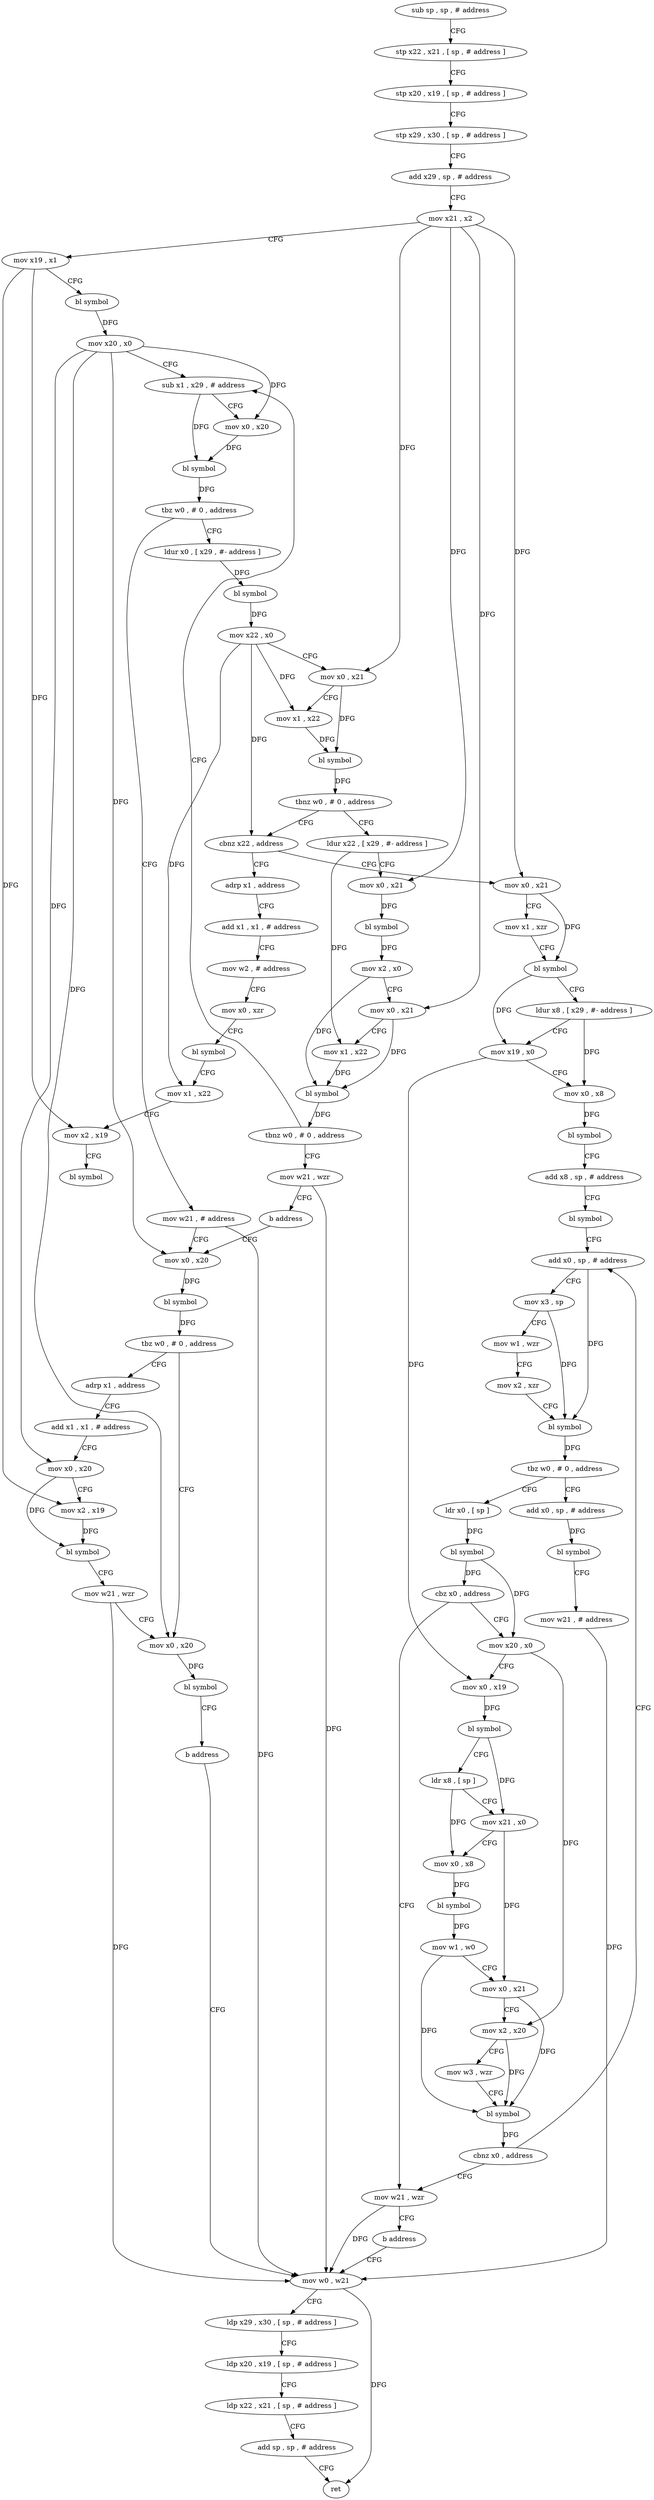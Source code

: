 digraph "func" {
"4213872" [label = "sub sp , sp , # address" ]
"4213876" [label = "stp x22 , x21 , [ sp , # address ]" ]
"4213880" [label = "stp x20 , x19 , [ sp , # address ]" ]
"4213884" [label = "stp x29 , x30 , [ sp , # address ]" ]
"4213888" [label = "add x29 , sp , # address" ]
"4213892" [label = "mov x21 , x2" ]
"4213896" [label = "mov x19 , x1" ]
"4213900" [label = "bl symbol" ]
"4213904" [label = "mov x20 , x0" ]
"4213908" [label = "sub x1 , x29 , # address" ]
"4213992" [label = "mov w21 , # address" ]
"4213996" [label = "mov x0 , x20" ]
"4213924" [label = "ldur x0 , [ x29 , #- address ]" ]
"4213928" [label = "bl symbol" ]
"4213932" [label = "mov x22 , x0" ]
"4213936" [label = "mov x0 , x21" ]
"4213940" [label = "mov x1 , x22" ]
"4213944" [label = "bl symbol" ]
"4213948" [label = "tbnz w0 , # 0 , address" ]
"4214044" [label = "cbnz x22 , address" ]
"4213952" [label = "ldur x22 , [ x29 , #- address ]" ]
"4214032" [label = "mov x0 , x20" ]
"4214036" [label = "bl symbol" ]
"4214040" [label = "b address" ]
"4214192" [label = "mov w0 , w21" ]
"4214008" [label = "adrp x1 , address" ]
"4214012" [label = "add x1 , x1 , # address" ]
"4214016" [label = "mov x0 , x20" ]
"4214020" [label = "mov x2 , x19" ]
"4214024" [label = "bl symbol" ]
"4214028" [label = "mov w21 , wzr" ]
"4214216" [label = "adrp x1 , address" ]
"4214048" [label = "mov x0 , x21" ]
"4213956" [label = "mov x0 , x21" ]
"4213960" [label = "bl symbol" ]
"4213964" [label = "mov x2 , x0" ]
"4213968" [label = "mov x0 , x21" ]
"4213972" [label = "mov x1 , x22" ]
"4213976" [label = "bl symbol" ]
"4213980" [label = "tbnz w0 , # 0 , address" ]
"4213984" [label = "mov w21 , wzr" ]
"4214196" [label = "ldp x29 , x30 , [ sp , # address ]" ]
"4214200" [label = "ldp x20 , x19 , [ sp , # address ]" ]
"4214204" [label = "ldp x22 , x21 , [ sp , # address ]" ]
"4214208" [label = "add sp , sp , # address" ]
"4214212" [label = "ret" ]
"4214220" [label = "add x1 , x1 , # address" ]
"4214224" [label = "mov w2 , # address" ]
"4214228" [label = "mov x0 , xzr" ]
"4214232" [label = "bl symbol" ]
"4214236" [label = "mov x1 , x22" ]
"4214240" [label = "mov x2 , x19" ]
"4214244" [label = "bl symbol" ]
"4214052" [label = "mov x1 , xzr" ]
"4214056" [label = "bl symbol" ]
"4214060" [label = "ldur x8 , [ x29 , #- address ]" ]
"4214064" [label = "mov x19 , x0" ]
"4214068" [label = "mov x0 , x8" ]
"4214072" [label = "bl symbol" ]
"4214076" [label = "add x8 , sp , # address" ]
"4214080" [label = "bl symbol" ]
"4214084" [label = "add x0 , sp , # address" ]
"4213912" [label = "mov x0 , x20" ]
"4213916" [label = "bl symbol" ]
"4213920" [label = "tbz w0 , # 0 , address" ]
"4213988" [label = "b address" ]
"4214180" [label = "add x0 , sp , # address" ]
"4214184" [label = "bl symbol" ]
"4214188" [label = "mov w21 , # address" ]
"4214108" [label = "ldr x0 , [ sp ]" ]
"4214112" [label = "bl symbol" ]
"4214116" [label = "cbz x0 , address" ]
"4214172" [label = "mov w21 , wzr" ]
"4214120" [label = "mov x20 , x0" ]
"4214000" [label = "bl symbol" ]
"4214004" [label = "tbz w0 , # 0 , address" ]
"4214176" [label = "b address" ]
"4214124" [label = "mov x0 , x19" ]
"4214128" [label = "bl symbol" ]
"4214132" [label = "ldr x8 , [ sp ]" ]
"4214136" [label = "mov x21 , x0" ]
"4214140" [label = "mov x0 , x8" ]
"4214144" [label = "bl symbol" ]
"4214148" [label = "mov w1 , w0" ]
"4214152" [label = "mov x0 , x21" ]
"4214156" [label = "mov x2 , x20" ]
"4214160" [label = "mov w3 , wzr" ]
"4214164" [label = "bl symbol" ]
"4214168" [label = "cbnz x0 , address" ]
"4214088" [label = "mov x3 , sp" ]
"4214092" [label = "mov w1 , wzr" ]
"4214096" [label = "mov x2 , xzr" ]
"4214100" [label = "bl symbol" ]
"4214104" [label = "tbz w0 , # 0 , address" ]
"4213872" -> "4213876" [ label = "CFG" ]
"4213876" -> "4213880" [ label = "CFG" ]
"4213880" -> "4213884" [ label = "CFG" ]
"4213884" -> "4213888" [ label = "CFG" ]
"4213888" -> "4213892" [ label = "CFG" ]
"4213892" -> "4213896" [ label = "CFG" ]
"4213892" -> "4213936" [ label = "DFG" ]
"4213892" -> "4213956" [ label = "DFG" ]
"4213892" -> "4213968" [ label = "DFG" ]
"4213892" -> "4214048" [ label = "DFG" ]
"4213896" -> "4213900" [ label = "CFG" ]
"4213896" -> "4214020" [ label = "DFG" ]
"4213896" -> "4214240" [ label = "DFG" ]
"4213900" -> "4213904" [ label = "DFG" ]
"4213904" -> "4213908" [ label = "CFG" ]
"4213904" -> "4213912" [ label = "DFG" ]
"4213904" -> "4213996" [ label = "DFG" ]
"4213904" -> "4214032" [ label = "DFG" ]
"4213904" -> "4214016" [ label = "DFG" ]
"4213908" -> "4213912" [ label = "CFG" ]
"4213908" -> "4213916" [ label = "DFG" ]
"4213992" -> "4213996" [ label = "CFG" ]
"4213992" -> "4214192" [ label = "DFG" ]
"4213996" -> "4214000" [ label = "DFG" ]
"4213924" -> "4213928" [ label = "DFG" ]
"4213928" -> "4213932" [ label = "DFG" ]
"4213932" -> "4213936" [ label = "CFG" ]
"4213932" -> "4213940" [ label = "DFG" ]
"4213932" -> "4214044" [ label = "DFG" ]
"4213932" -> "4214236" [ label = "DFG" ]
"4213936" -> "4213940" [ label = "CFG" ]
"4213936" -> "4213944" [ label = "DFG" ]
"4213940" -> "4213944" [ label = "DFG" ]
"4213944" -> "4213948" [ label = "DFG" ]
"4213948" -> "4214044" [ label = "CFG" ]
"4213948" -> "4213952" [ label = "CFG" ]
"4214044" -> "4214216" [ label = "CFG" ]
"4214044" -> "4214048" [ label = "CFG" ]
"4213952" -> "4213956" [ label = "CFG" ]
"4213952" -> "4213972" [ label = "DFG" ]
"4214032" -> "4214036" [ label = "DFG" ]
"4214036" -> "4214040" [ label = "CFG" ]
"4214040" -> "4214192" [ label = "CFG" ]
"4214192" -> "4214196" [ label = "CFG" ]
"4214192" -> "4214212" [ label = "DFG" ]
"4214008" -> "4214012" [ label = "CFG" ]
"4214012" -> "4214016" [ label = "CFG" ]
"4214016" -> "4214020" [ label = "CFG" ]
"4214016" -> "4214024" [ label = "DFG" ]
"4214020" -> "4214024" [ label = "DFG" ]
"4214024" -> "4214028" [ label = "CFG" ]
"4214028" -> "4214032" [ label = "CFG" ]
"4214028" -> "4214192" [ label = "DFG" ]
"4214216" -> "4214220" [ label = "CFG" ]
"4214048" -> "4214052" [ label = "CFG" ]
"4214048" -> "4214056" [ label = "DFG" ]
"4213956" -> "4213960" [ label = "DFG" ]
"4213960" -> "4213964" [ label = "DFG" ]
"4213964" -> "4213968" [ label = "CFG" ]
"4213964" -> "4213976" [ label = "DFG" ]
"4213968" -> "4213972" [ label = "CFG" ]
"4213968" -> "4213976" [ label = "DFG" ]
"4213972" -> "4213976" [ label = "DFG" ]
"4213976" -> "4213980" [ label = "DFG" ]
"4213980" -> "4213908" [ label = "CFG" ]
"4213980" -> "4213984" [ label = "CFG" ]
"4213984" -> "4213988" [ label = "CFG" ]
"4213984" -> "4214192" [ label = "DFG" ]
"4214196" -> "4214200" [ label = "CFG" ]
"4214200" -> "4214204" [ label = "CFG" ]
"4214204" -> "4214208" [ label = "CFG" ]
"4214208" -> "4214212" [ label = "CFG" ]
"4214220" -> "4214224" [ label = "CFG" ]
"4214224" -> "4214228" [ label = "CFG" ]
"4214228" -> "4214232" [ label = "CFG" ]
"4214232" -> "4214236" [ label = "CFG" ]
"4214236" -> "4214240" [ label = "CFG" ]
"4214240" -> "4214244" [ label = "CFG" ]
"4214052" -> "4214056" [ label = "CFG" ]
"4214056" -> "4214060" [ label = "CFG" ]
"4214056" -> "4214064" [ label = "DFG" ]
"4214060" -> "4214064" [ label = "CFG" ]
"4214060" -> "4214068" [ label = "DFG" ]
"4214064" -> "4214068" [ label = "CFG" ]
"4214064" -> "4214124" [ label = "DFG" ]
"4214068" -> "4214072" [ label = "DFG" ]
"4214072" -> "4214076" [ label = "CFG" ]
"4214076" -> "4214080" [ label = "CFG" ]
"4214080" -> "4214084" [ label = "CFG" ]
"4214084" -> "4214088" [ label = "CFG" ]
"4214084" -> "4214100" [ label = "DFG" ]
"4213912" -> "4213916" [ label = "DFG" ]
"4213916" -> "4213920" [ label = "DFG" ]
"4213920" -> "4213992" [ label = "CFG" ]
"4213920" -> "4213924" [ label = "CFG" ]
"4213988" -> "4213996" [ label = "CFG" ]
"4214180" -> "4214184" [ label = "DFG" ]
"4214184" -> "4214188" [ label = "CFG" ]
"4214188" -> "4214192" [ label = "DFG" ]
"4214108" -> "4214112" [ label = "DFG" ]
"4214112" -> "4214116" [ label = "DFG" ]
"4214112" -> "4214120" [ label = "DFG" ]
"4214116" -> "4214172" [ label = "CFG" ]
"4214116" -> "4214120" [ label = "CFG" ]
"4214172" -> "4214176" [ label = "CFG" ]
"4214172" -> "4214192" [ label = "DFG" ]
"4214120" -> "4214124" [ label = "CFG" ]
"4214120" -> "4214156" [ label = "DFG" ]
"4214000" -> "4214004" [ label = "DFG" ]
"4214004" -> "4214032" [ label = "CFG" ]
"4214004" -> "4214008" [ label = "CFG" ]
"4214176" -> "4214192" [ label = "CFG" ]
"4214124" -> "4214128" [ label = "DFG" ]
"4214128" -> "4214132" [ label = "CFG" ]
"4214128" -> "4214136" [ label = "DFG" ]
"4214132" -> "4214136" [ label = "CFG" ]
"4214132" -> "4214140" [ label = "DFG" ]
"4214136" -> "4214140" [ label = "CFG" ]
"4214136" -> "4214152" [ label = "DFG" ]
"4214140" -> "4214144" [ label = "DFG" ]
"4214144" -> "4214148" [ label = "DFG" ]
"4214148" -> "4214152" [ label = "CFG" ]
"4214148" -> "4214164" [ label = "DFG" ]
"4214152" -> "4214156" [ label = "CFG" ]
"4214152" -> "4214164" [ label = "DFG" ]
"4214156" -> "4214160" [ label = "CFG" ]
"4214156" -> "4214164" [ label = "DFG" ]
"4214160" -> "4214164" [ label = "CFG" ]
"4214164" -> "4214168" [ label = "DFG" ]
"4214168" -> "4214084" [ label = "CFG" ]
"4214168" -> "4214172" [ label = "CFG" ]
"4214088" -> "4214092" [ label = "CFG" ]
"4214088" -> "4214100" [ label = "DFG" ]
"4214092" -> "4214096" [ label = "CFG" ]
"4214096" -> "4214100" [ label = "CFG" ]
"4214100" -> "4214104" [ label = "DFG" ]
"4214104" -> "4214180" [ label = "CFG" ]
"4214104" -> "4214108" [ label = "CFG" ]
}
